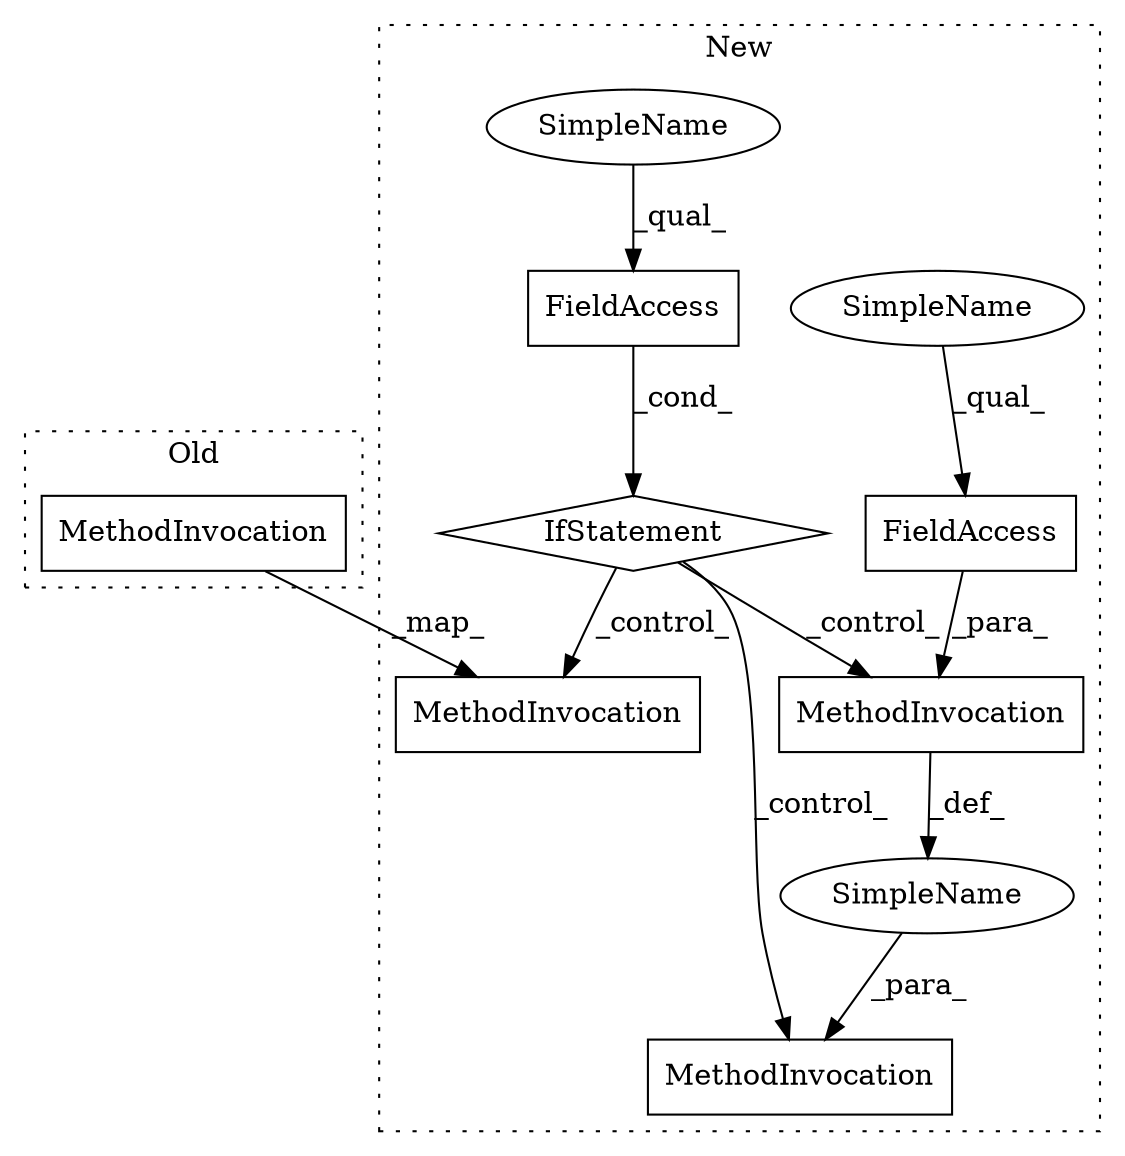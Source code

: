 digraph G {
subgraph cluster0 {
6 [label="MethodInvocation" a="32" s="1867,1896" l="12,1" shape="box"];
label = "Old";
style="dotted";
}
subgraph cluster1 {
1 [label="FieldAccess" a="22" s="2290" l="13" shape="box"];
2 [label="FieldAccess" a="22" s="2362" l="12" shape="box"];
3 [label="IfStatement" a="25" s="2303" l="3" shape="diamond"];
4 [label="MethodInvocation" a="32" s="2319,2348" l="12,1" shape="box"];
5 [label="MethodInvocation" a="32" s="2352,2375" l="6,1" shape="box"];
7 [label="MethodInvocation" a="32" s="2358,2374" l="4,1" shape="box"];
8 [label="SimpleName" a="42" s="2290" l="4" shape="ellipse"];
9 [label="SimpleName" a="42" s="" l="" shape="ellipse"];
10 [label="SimpleName" a="42" s="2362" l="4" shape="ellipse"];
label = "New";
style="dotted";
}
1 -> 3 [label="_cond_"];
2 -> 7 [label="_para_"];
3 -> 4 [label="_control_"];
3 -> 7 [label="_control_"];
3 -> 5 [label="_control_"];
6 -> 4 [label="_map_"];
7 -> 9 [label="_def_"];
8 -> 1 [label="_qual_"];
9 -> 5 [label="_para_"];
10 -> 2 [label="_qual_"];
}